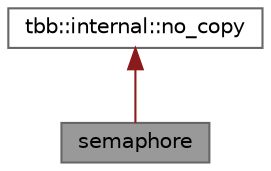digraph "semaphore"
{
 // LATEX_PDF_SIZE
  bgcolor="transparent";
  edge [fontname=Helvetica,fontsize=10,labelfontname=Helvetica,labelfontsize=10];
  node [fontname=Helvetica,fontsize=10,shape=box,height=0.2,width=0.4];
  Node1 [id="Node000001",label="semaphore",height=0.2,width=0.4,color="gray40", fillcolor="grey60", style="filled", fontcolor="black",tooltip="Edsger Dijkstra's counting semaphore"];
  Node2 -> Node1 [id="edge1_Node000001_Node000002",dir="back",color="firebrick4",style="solid",tooltip=" "];
  Node2 [id="Node000002",label="tbb::internal::no_copy",height=0.2,width=0.4,color="gray40", fillcolor="white", style="filled",tooltip=" "];
}
